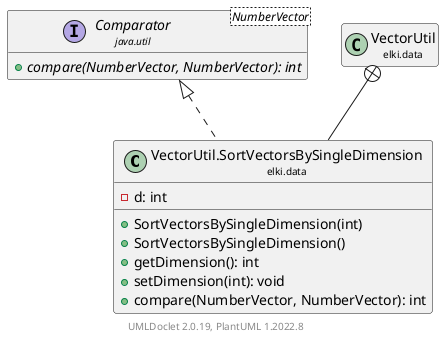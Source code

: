 @startuml
    remove .*\.(Instance|Par|Parameterizer|Factory)$
    set namespaceSeparator none
    hide empty fields
    hide empty methods

    class "<size:14>VectorUtil.SortVectorsBySingleDimension\n<size:10>elki.data" as elki.data.VectorUtil.SortVectorsBySingleDimension [[VectorUtil.SortVectorsBySingleDimension.html]] {
        -d: int
        +SortVectorsBySingleDimension(int)
        +SortVectorsBySingleDimension()
        +getDimension(): int
        +setDimension(int): void
        +compare(NumberVector, NumberVector): int
    }

    interface "<size:14>Comparator\n<size:10>java.util" as java.util.Comparator<NumberVector> {
        {abstract} +compare(NumberVector, NumberVector): int
    }
    class "<size:14>VectorUtil\n<size:10>elki.data" as elki.data.VectorUtil [[VectorUtil.html]]

    java.util.Comparator <|.. elki.data.VectorUtil.SortVectorsBySingleDimension
    elki.data.VectorUtil +-- elki.data.VectorUtil.SortVectorsBySingleDimension

    center footer UMLDoclet 2.0.19, PlantUML 1.2022.8
@enduml
